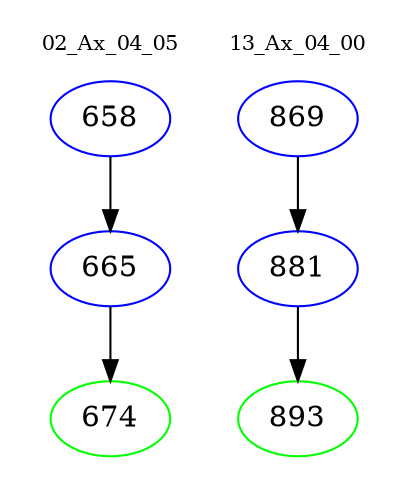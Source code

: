 digraph{
subgraph cluster_0 {
color = white
label = "02_Ax_04_05";
fontsize=10;
T0_658 [label="658", color="blue"]
T0_658 -> T0_665 [color="black"]
T0_665 [label="665", color="blue"]
T0_665 -> T0_674 [color="black"]
T0_674 [label="674", color="green"]
}
subgraph cluster_1 {
color = white
label = "13_Ax_04_00";
fontsize=10;
T1_869 [label="869", color="blue"]
T1_869 -> T1_881 [color="black"]
T1_881 [label="881", color="blue"]
T1_881 -> T1_893 [color="black"]
T1_893 [label="893", color="green"]
}
}
